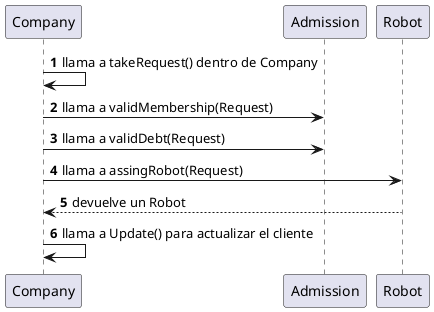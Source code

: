 @startuml
'https://plantuml.com/sequence-diagram

autonumber

Company -> Company: llama a takeRequest() dentro de Company

Company -> Admission: llama a validMembership(Request)
Company -> Admission: llama a validDebt(Request)

Company -> Robot: llama a assingRobot(Request)
Robot --> Company: devuelve un Robot

Company -> Company: llama a Update() para actualizar el cliente

@enduml